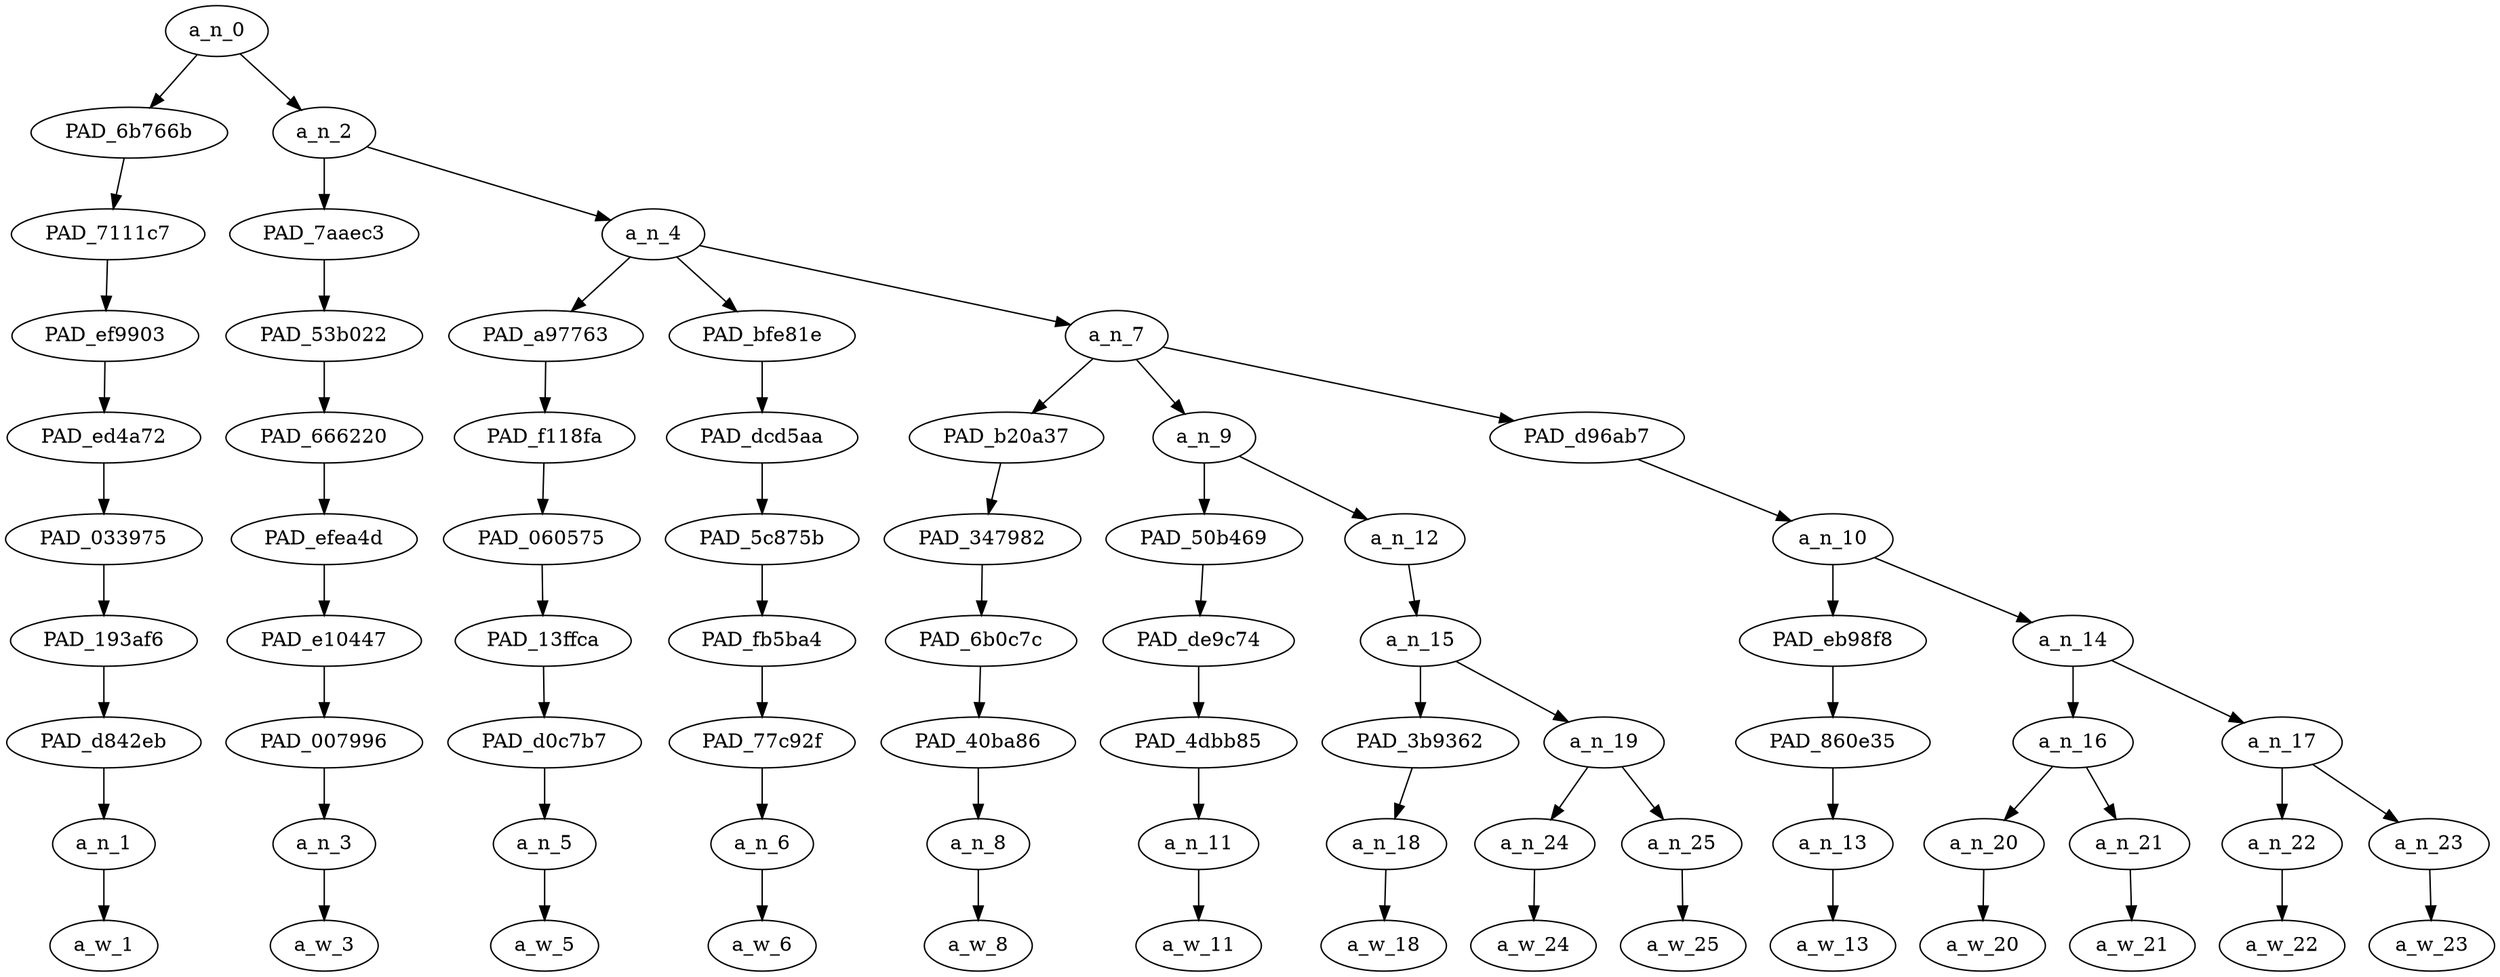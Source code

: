 strict digraph "" {
	a_n_0	[div_dir=-1,
		index=0,
		level=9,
		pos="1.2256944444444442,9!",
		text_span="[0, 1, 2, 3, 4, 5, 6, 7, 8, 9, 10, 11, 12, 13]",
		value=1.00000004];
	PAD_6b766b	[div_dir=-1,
		index=0,
		level=8,
		pos="0.0,8!",
		text_span="[0]",
		value=0.03735631];
	a_n_0 -> PAD_6b766b;
	a_n_2	[div_dir=-1,
		index=1,
		level=8,
		pos="2.4513888888888884,8!",
		text_span="[1, 2, 3, 4, 5, 6, 7, 8, 9, 10, 11, 12, 13]",
		value=0.96218721];
	a_n_0 -> a_n_2;
	PAD_7111c7	[div_dir=-1,
		index=0,
		level=7,
		pos="0.0,7!",
		text_span="[0]",
		value=0.03735631];
	PAD_6b766b -> PAD_7111c7;
	PAD_ef9903	[div_dir=-1,
		index=0,
		level=6,
		pos="0.0,6!",
		text_span="[0]",
		value=0.03735631];
	PAD_7111c7 -> PAD_ef9903;
	PAD_ed4a72	[div_dir=-1,
		index=0,
		level=5,
		pos="0.0,5!",
		text_span="[0]",
		value=0.03735631];
	PAD_ef9903 -> PAD_ed4a72;
	PAD_033975	[div_dir=-1,
		index=0,
		level=4,
		pos="0.0,4!",
		text_span="[0]",
		value=0.03735631];
	PAD_ed4a72 -> PAD_033975;
	PAD_193af6	[div_dir=-1,
		index=0,
		level=3,
		pos="0.0,3!",
		text_span="[0]",
		value=0.03735631];
	PAD_033975 -> PAD_193af6;
	PAD_d842eb	[div_dir=-1,
		index=0,
		level=2,
		pos="0.0,2!",
		text_span="[0]",
		value=0.03735631];
	PAD_193af6 -> PAD_d842eb;
	a_n_1	[div_dir=-1,
		index=0,
		level=1,
		pos="0.0,1!",
		text_span="[0]",
		value=0.03735631];
	PAD_d842eb -> a_n_1;
	a_w_1	[div_dir=0,
		index=0,
		level=0,
		pos="0,0!",
		text_span="[0]",
		value=if];
	a_n_1 -> a_w_1;
	PAD_7aaec3	[div_dir=1,
		index=1,
		level=7,
		pos="1.0,7!",
		text_span="[1]",
		value=0.03192563];
	a_n_2 -> PAD_7aaec3;
	a_n_4	[div_dir=-1,
		index=2,
		level=7,
		pos="3.9027777777777772,7!",
		text_span="[2, 3, 4, 5, 6, 7, 8, 9, 10, 11, 12, 13]",
		value=0.92982921];
	a_n_2 -> a_n_4;
	PAD_53b022	[div_dir=1,
		index=1,
		level=6,
		pos="1.0,6!",
		text_span="[1]",
		value=0.03192563];
	PAD_7aaec3 -> PAD_53b022;
	PAD_666220	[div_dir=1,
		index=1,
		level=5,
		pos="1.0,5!",
		text_span="[1]",
		value=0.03192563];
	PAD_53b022 -> PAD_666220;
	PAD_efea4d	[div_dir=1,
		index=1,
		level=4,
		pos="1.0,4!",
		text_span="[1]",
		value=0.03192563];
	PAD_666220 -> PAD_efea4d;
	PAD_e10447	[div_dir=1,
		index=1,
		level=3,
		pos="1.0,3!",
		text_span="[1]",
		value=0.03192563];
	PAD_efea4d -> PAD_e10447;
	PAD_007996	[div_dir=1,
		index=1,
		level=2,
		pos="1.0,2!",
		text_span="[1]",
		value=0.03192563];
	PAD_e10447 -> PAD_007996;
	a_n_3	[div_dir=1,
		index=1,
		level=1,
		pos="1.0,1!",
		text_span="[1]",
		value=0.03192563];
	PAD_007996 -> a_n_3;
	a_w_3	[div_dir=0,
		index=1,
		level=0,
		pos="1,0!",
		text_span="[1]",
		value=i];
	a_n_3 -> a_w_3;
	PAD_a97763	[div_dir=1,
		index=2,
		level=6,
		pos="2.0,6!",
		text_span="[2]",
		value=0.02696977];
	a_n_4 -> PAD_a97763;
	PAD_bfe81e	[div_dir=1,
		index=3,
		level=6,
		pos="3.0,6!",
		text_span="[3]",
		value=0.03108387];
	a_n_4 -> PAD_bfe81e;
	a_n_7	[div_dir=-1,
		index=4,
		level=6,
		pos="6.708333333333333,6!",
		text_span="[4, 5, 6, 7, 8, 9, 10, 11, 12, 13]",
		value=0.87122884];
	a_n_4 -> a_n_7;
	PAD_f118fa	[div_dir=1,
		index=2,
		level=5,
		pos="2.0,5!",
		text_span="[2]",
		value=0.02696977];
	PAD_a97763 -> PAD_f118fa;
	PAD_060575	[div_dir=1,
		index=2,
		level=4,
		pos="2.0,4!",
		text_span="[2]",
		value=0.02696977];
	PAD_f118fa -> PAD_060575;
	PAD_13ffca	[div_dir=1,
		index=2,
		level=3,
		pos="2.0,3!",
		text_span="[2]",
		value=0.02696977];
	PAD_060575 -> PAD_13ffca;
	PAD_d0c7b7	[div_dir=1,
		index=2,
		level=2,
		pos="2.0,2!",
		text_span="[2]",
		value=0.02696977];
	PAD_13ffca -> PAD_d0c7b7;
	a_n_5	[div_dir=1,
		index=2,
		level=1,
		pos="2.0,1!",
		text_span="[2]",
		value=0.02696977];
	PAD_d0c7b7 -> a_n_5;
	a_w_5	[div_dir=0,
		index=2,
		level=0,
		pos="2,0!",
		text_span="[2]",
		value=do];
	a_n_5 -> a_w_5;
	PAD_dcd5aa	[div_dir=1,
		index=3,
		level=5,
		pos="3.0,5!",
		text_span="[3]",
		value=0.03108387];
	PAD_bfe81e -> PAD_dcd5aa;
	PAD_5c875b	[div_dir=1,
		index=3,
		level=4,
		pos="3.0,4!",
		text_span="[3]",
		value=0.03108387];
	PAD_dcd5aa -> PAD_5c875b;
	PAD_fb5ba4	[div_dir=1,
		index=3,
		level=3,
		pos="3.0,3!",
		text_span="[3]",
		value=0.03108387];
	PAD_5c875b -> PAD_fb5ba4;
	PAD_77c92f	[div_dir=1,
		index=3,
		level=2,
		pos="3.0,2!",
		text_span="[3]",
		value=0.03108387];
	PAD_fb5ba4 -> PAD_77c92f;
	a_n_6	[div_dir=1,
		index=3,
		level=1,
		pos="3.0,1!",
		text_span="[3]",
		value=0.03108387];
	PAD_77c92f -> a_n_6;
	a_w_6	[div_dir=0,
		index=3,
		level=0,
		pos="3,0!",
		text_span="[3]",
		value=not];
	a_n_6 -> a_w_6;
	PAD_b20a37	[div_dir=1,
		index=4,
		level=5,
		pos="4.0,5!",
		text_span="[4]",
		value=0.04087889];
	a_n_7 -> PAD_b20a37;
	a_n_9	[div_dir=-1,
		index=5,
		level=5,
		pos="5.875,5!",
		text_span="[5, 6, 7, 8]",
		value=0.56758754];
	a_n_7 -> a_n_9;
	PAD_d96ab7	[div_dir=1,
		index=6,
		level=5,
		pos="10.25,5!",
		text_span="[9, 10, 11, 12, 13]",
		value=0.26208001];
	a_n_7 -> PAD_d96ab7;
	PAD_347982	[div_dir=1,
		index=4,
		level=4,
		pos="4.0,4!",
		text_span="[4]",
		value=0.04087889];
	PAD_b20a37 -> PAD_347982;
	PAD_6b0c7c	[div_dir=1,
		index=4,
		level=3,
		pos="4.0,3!",
		text_span="[4]",
		value=0.04087889];
	PAD_347982 -> PAD_6b0c7c;
	PAD_40ba86	[div_dir=1,
		index=4,
		level=2,
		pos="4.0,2!",
		text_span="[4]",
		value=0.04087889];
	PAD_6b0c7c -> PAD_40ba86;
	a_n_8	[div_dir=1,
		index=4,
		level=1,
		pos="4.0,1!",
		text_span="[4]",
		value=0.04087889];
	PAD_40ba86 -> a_n_8;
	a_w_8	[div_dir=0,
		index=4,
		level=0,
		pos="4,0!",
		text_span="[4]",
		value=have];
	a_n_8 -> a_w_8;
	PAD_50b469	[div_dir=1,
		index=5,
		level=4,
		pos="5.0,4!",
		text_span="[5]",
		value=0.05774148];
	a_n_9 -> PAD_50b469;
	a_n_12	[div_dir=-1,
		index=6,
		level=4,
		pos="6.75,4!",
		text_span="[6, 7, 8]",
		value=0.50848368];
	a_n_9 -> a_n_12;
	PAD_de9c74	[div_dir=1,
		index=5,
		level=3,
		pos="5.0,3!",
		text_span="[5]",
		value=0.05774148];
	PAD_50b469 -> PAD_de9c74;
	PAD_4dbb85	[div_dir=1,
		index=5,
		level=2,
		pos="5.0,2!",
		text_span="[5]",
		value=0.05774148];
	PAD_de9c74 -> PAD_4dbb85;
	a_n_11	[div_dir=1,
		index=5,
		level=1,
		pos="5.0,1!",
		text_span="[5]",
		value=0.05774148];
	PAD_4dbb85 -> a_n_11;
	a_w_11	[div_dir=0,
		index=5,
		level=0,
		pos="5,0!",
		text_span="[5]",
		value=anything];
	a_n_11 -> a_w_11;
	a_n_15	[div_dir=-1,
		index=6,
		level=3,
		pos="6.75,3!",
		text_span="[6, 7, 8]",
		value=0.50684719];
	a_n_12 -> a_n_15;
	PAD_3b9362	[div_dir=1,
		index=6,
		level=2,
		pos="6.0,2!",
		text_span="[6]",
		value=0.04632118];
	a_n_15 -> PAD_3b9362;
	a_n_19	[div_dir=-1,
		index=7,
		level=2,
		pos="7.5,2!",
		text_span="[7, 8]",
		value=0.45888952];
	a_n_15 -> a_n_19;
	a_n_18	[div_dir=1,
		index=6,
		level=1,
		pos="6.0,1!",
		text_span="[6]",
		value=0.04632118];
	PAD_3b9362 -> a_n_18;
	a_w_18	[div_dir=0,
		index=6,
		level=0,
		pos="6,0!",
		text_span="[6]",
		value=i1];
	a_n_18 -> a_w_18;
	a_n_24	[div_dir=1,
		index=7,
		level=1,
		pos="7.0,1!",
		text_span="[7]",
		value=0.10917342];
	a_n_19 -> a_n_24;
	a_n_25	[div_dir=-1,
		index=8,
		level=1,
		pos="8.0,1!",
		text_span="[8]",
		value=0.34754502];
	a_n_19 -> a_n_25;
	a_w_24	[div_dir=0,
		index=7,
		level=0,
		pos="7,0!",
		text_span="[7]",
		value=have1];
	a_n_24 -> a_w_24;
	a_w_25	[div_dir=0,
		index=8,
		level=0,
		pos="8,0!",
		text_span="[8]",
		value=islam];
	a_n_25 -> a_w_25;
	a_n_10	[div_dir=1,
		index=7,
		level=4,
		pos="10.25,4!",
		text_span="[9, 10, 11, 12, 13]",
		value=0.26208001];
	PAD_d96ab7 -> a_n_10;
	PAD_eb98f8	[div_dir=1,
		index=7,
		level=3,
		pos="9.0,3!",
		text_span="[9]",
		value=0.07405616];
	a_n_10 -> PAD_eb98f8;
	a_n_14	[div_dir=1,
		index=8,
		level=3,
		pos="11.5,3!",
		text_span="[10, 11, 12, 13]",
		value=0.18784584];
	a_n_10 -> a_n_14;
	PAD_860e35	[div_dir=1,
		index=8,
		level=2,
		pos="9.0,2!",
		text_span="[9]",
		value=0.07405616];
	PAD_eb98f8 -> PAD_860e35;
	a_n_13	[div_dir=1,
		index=9,
		level=1,
		pos="9.0,1!",
		text_span="[9]",
		value=0.07405616];
	PAD_860e35 -> a_n_13;
	a_w_13	[div_dir=0,
		index=9,
		level=0,
		pos="9,0!",
		text_span="[9]",
		value=so];
	a_n_13 -> a_w_13;
	a_n_16	[div_dir=1,
		index=9,
		level=2,
		pos="10.5,2!",
		text_span="[10, 11]",
		value=0.08697118];
	a_n_14 -> a_n_16;
	a_n_17	[div_dir=1,
		index=10,
		level=2,
		pos="12.5,2!",
		text_span="[12, 13]",
		value=0.10069802];
	a_n_14 -> a_n_17;
	a_n_20	[div_dir=1,
		index=10,
		level=1,
		pos="10.0,1!",
		text_span="[10]",
		value=0.04661781];
	a_n_16 -> a_n_20;
	a_n_21	[div_dir=1,
		index=11,
		level=1,
		pos="11.0,1!",
		text_span="[11]",
		value=0.04020342];
	a_n_16 -> a_n_21;
	a_w_20	[div_dir=0,
		index=10,
		level=0,
		pos="10,0!",
		text_span="[10]",
		value=what];
	a_n_20 -> a_w_20;
	a_w_21	[div_dir=0,
		index=11,
		level=0,
		pos="11,0!",
		text_span="[11]",
		value=else];
	a_n_21 -> a_w_21;
	a_n_22	[div_dir=1,
		index=12,
		level=1,
		pos="12.0,1!",
		text_span="[12]",
		value=0.04621748];
	a_n_17 -> a_n_22;
	a_n_23	[div_dir=1,
		index=13,
		level=1,
		pos="13.0,1!",
		text_span="[13]",
		value=0.05438195];
	a_n_17 -> a_n_23;
	a_w_22	[div_dir=0,
		index=12,
		level=0,
		pos="12,0!",
		text_span="[12]",
		value=really];
	a_n_22 -> a_w_22;
	a_w_23	[div_dir=0,
		index=13,
		level=0,
		pos="13,0!",
		text_span="[13]",
		value=matters];
	a_n_23 -> a_w_23;
}
